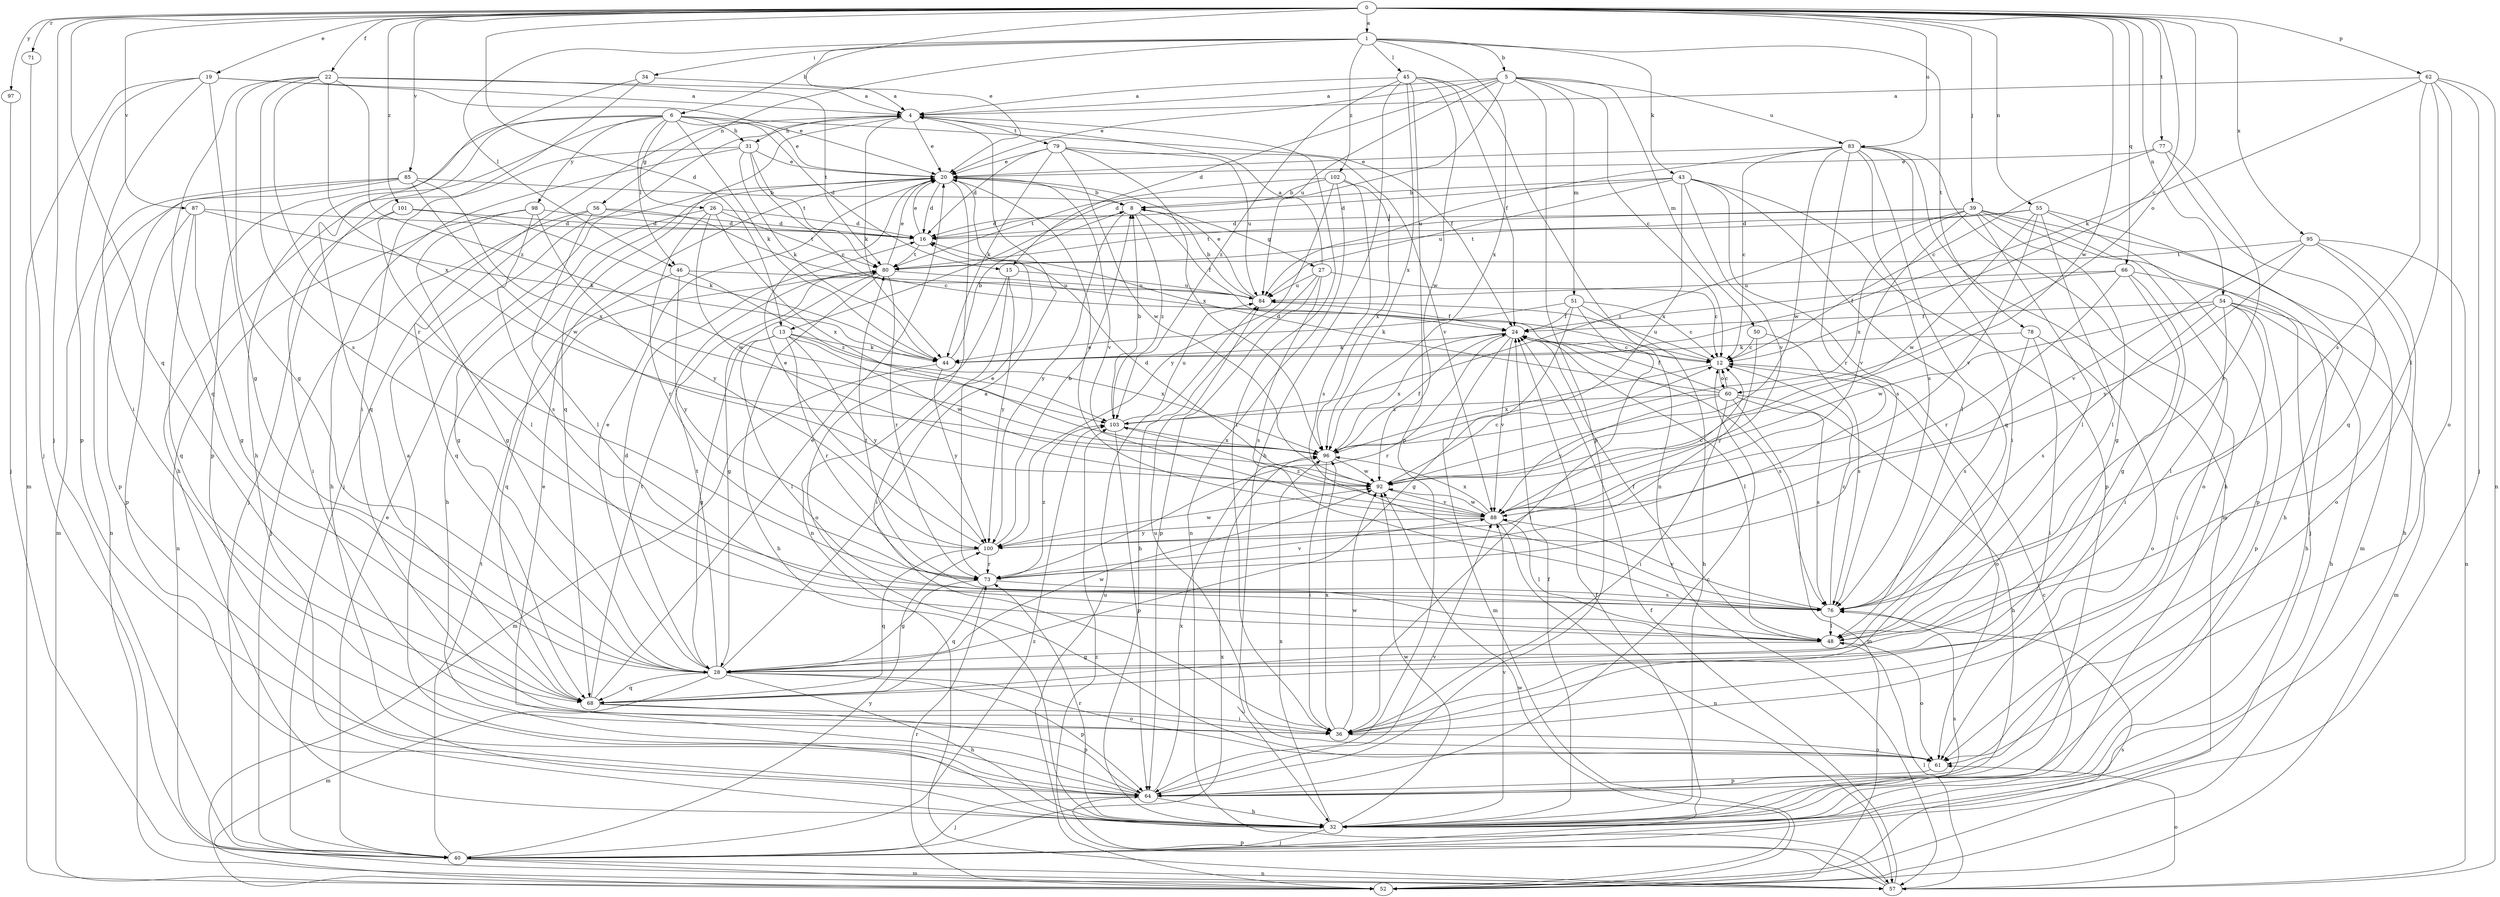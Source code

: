 strict digraph  {
0;
1;
4;
5;
6;
8;
12;
13;
15;
16;
19;
20;
22;
24;
26;
27;
28;
31;
32;
34;
36;
39;
40;
43;
44;
45;
46;
48;
50;
51;
52;
54;
55;
56;
57;
60;
61;
62;
64;
66;
68;
71;
73;
76;
77;
78;
79;
80;
83;
84;
85;
87;
88;
92;
95;
96;
97;
98;
100;
101;
102;
103;
0 -> 1  [label=a];
0 -> 12  [label=c];
0 -> 13  [label=d];
0 -> 19  [label=e];
0 -> 20  [label=e];
0 -> 22  [label=f];
0 -> 39  [label=j];
0 -> 40  [label=j];
0 -> 54  [label=n];
0 -> 55  [label=n];
0 -> 60  [label=o];
0 -> 62  [label=p];
0 -> 66  [label=q];
0 -> 68  [label=q];
0 -> 71  [label=r];
0 -> 77  [label=t];
0 -> 83  [label=u];
0 -> 85  [label=v];
0 -> 87  [label=v];
0 -> 92  [label=w];
0 -> 95  [label=x];
0 -> 97  [label=y];
0 -> 101  [label=z];
1 -> 5  [label=b];
1 -> 6  [label=b];
1 -> 34  [label=i];
1 -> 43  [label=k];
1 -> 45  [label=l];
1 -> 46  [label=l];
1 -> 56  [label=n];
1 -> 78  [label=t];
1 -> 96  [label=x];
1 -> 102  [label=z];
4 -> 20  [label=e];
4 -> 31  [label=h];
4 -> 36  [label=i];
4 -> 40  [label=j];
4 -> 44  [label=k];
4 -> 68  [label=q];
4 -> 79  [label=t];
5 -> 4  [label=a];
5 -> 12  [label=c];
5 -> 13  [label=d];
5 -> 15  [label=d];
5 -> 20  [label=e];
5 -> 50  [label=m];
5 -> 51  [label=m];
5 -> 64  [label=p];
5 -> 83  [label=u];
5 -> 84  [label=u];
6 -> 15  [label=d];
6 -> 20  [label=e];
6 -> 24  [label=f];
6 -> 26  [label=g];
6 -> 31  [label=h];
6 -> 32  [label=h];
6 -> 44  [label=k];
6 -> 46  [label=l];
6 -> 64  [label=p];
6 -> 68  [label=q];
6 -> 98  [label=y];
8 -> 16  [label=d];
8 -> 24  [label=f];
8 -> 27  [label=g];
8 -> 100  [label=y];
8 -> 103  [label=z];
12 -> 60  [label=o];
12 -> 61  [label=o];
12 -> 84  [label=u];
12 -> 96  [label=x];
13 -> 28  [label=g];
13 -> 44  [label=k];
13 -> 48  [label=l];
13 -> 73  [label=r];
13 -> 92  [label=w];
13 -> 96  [label=x];
13 -> 100  [label=y];
15 -> 36  [label=i];
15 -> 61  [label=o];
15 -> 84  [label=u];
15 -> 100  [label=y];
16 -> 20  [label=e];
16 -> 80  [label=t];
19 -> 4  [label=a];
19 -> 20  [label=e];
19 -> 28  [label=g];
19 -> 36  [label=i];
19 -> 52  [label=m];
19 -> 64  [label=p];
20 -> 8  [label=b];
20 -> 16  [label=d];
20 -> 32  [label=h];
20 -> 57  [label=n];
20 -> 88  [label=v];
22 -> 4  [label=a];
22 -> 28  [label=g];
22 -> 68  [label=q];
22 -> 73  [label=r];
22 -> 76  [label=s];
22 -> 80  [label=t];
22 -> 96  [label=x];
22 -> 103  [label=z];
24 -> 12  [label=c];
24 -> 44  [label=k];
24 -> 48  [label=l];
24 -> 52  [label=m];
24 -> 73  [label=r];
24 -> 76  [label=s];
24 -> 88  [label=v];
24 -> 96  [label=x];
26 -> 16  [label=d];
26 -> 28  [label=g];
26 -> 73  [label=r];
26 -> 80  [label=t];
26 -> 92  [label=w];
26 -> 96  [label=x];
27 -> 4  [label=a];
27 -> 12  [label=c];
27 -> 32  [label=h];
27 -> 64  [label=p];
27 -> 76  [label=s];
27 -> 84  [label=u];
28 -> 4  [label=a];
28 -> 16  [label=d];
28 -> 20  [label=e];
28 -> 32  [label=h];
28 -> 52  [label=m];
28 -> 61  [label=o];
28 -> 64  [label=p];
28 -> 68  [label=q];
28 -> 80  [label=t];
28 -> 92  [label=w];
31 -> 12  [label=c];
31 -> 20  [label=e];
31 -> 32  [label=h];
31 -> 40  [label=j];
31 -> 44  [label=k];
31 -> 80  [label=t];
32 -> 12  [label=c];
32 -> 24  [label=f];
32 -> 40  [label=j];
32 -> 73  [label=r];
32 -> 76  [label=s];
32 -> 88  [label=v];
32 -> 92  [label=w];
32 -> 96  [label=x];
34 -> 4  [label=a];
34 -> 32  [label=h];
34 -> 36  [label=i];
36 -> 61  [label=o];
36 -> 92  [label=w];
36 -> 96  [label=x];
39 -> 16  [label=d];
39 -> 28  [label=g];
39 -> 40  [label=j];
39 -> 48  [label=l];
39 -> 52  [label=m];
39 -> 61  [label=o];
39 -> 80  [label=t];
39 -> 88  [label=v];
39 -> 96  [label=x];
39 -> 103  [label=z];
40 -> 20  [label=e];
40 -> 24  [label=f];
40 -> 52  [label=m];
40 -> 57  [label=n];
40 -> 80  [label=t];
40 -> 96  [label=x];
40 -> 100  [label=y];
40 -> 103  [label=z];
43 -> 8  [label=b];
43 -> 16  [label=d];
43 -> 48  [label=l];
43 -> 64  [label=p];
43 -> 76  [label=s];
43 -> 84  [label=u];
43 -> 88  [label=v];
43 -> 96  [label=x];
44 -> 8  [label=b];
44 -> 52  [label=m];
44 -> 100  [label=y];
45 -> 4  [label=a];
45 -> 24  [label=f];
45 -> 32  [label=h];
45 -> 57  [label=n];
45 -> 64  [label=p];
45 -> 92  [label=w];
45 -> 96  [label=x];
45 -> 103  [label=z];
46 -> 68  [label=q];
46 -> 84  [label=u];
46 -> 100  [label=y];
46 -> 103  [label=z];
48 -> 24  [label=f];
48 -> 28  [label=g];
48 -> 61  [label=o];
50 -> 12  [label=c];
50 -> 76  [label=s];
50 -> 100  [label=y];
51 -> 12  [label=c];
51 -> 24  [label=f];
51 -> 28  [label=g];
51 -> 32  [label=h];
51 -> 36  [label=i];
51 -> 44  [label=k];
52 -> 73  [label=r];
52 -> 76  [label=s];
52 -> 84  [label=u];
52 -> 92  [label=w];
54 -> 24  [label=f];
54 -> 32  [label=h];
54 -> 36  [label=i];
54 -> 48  [label=l];
54 -> 52  [label=m];
54 -> 64  [label=p];
54 -> 76  [label=s];
54 -> 92  [label=w];
55 -> 16  [label=d];
55 -> 32  [label=h];
55 -> 48  [label=l];
55 -> 64  [label=p];
55 -> 80  [label=t];
55 -> 88  [label=v];
55 -> 92  [label=w];
56 -> 12  [label=c];
56 -> 16  [label=d];
56 -> 40  [label=j];
56 -> 48  [label=l];
56 -> 68  [label=q];
57 -> 24  [label=f];
57 -> 48  [label=l];
57 -> 61  [label=o];
57 -> 64  [label=p];
57 -> 103  [label=z];
60 -> 12  [label=c];
60 -> 16  [label=d];
60 -> 24  [label=f];
60 -> 32  [label=h];
60 -> 36  [label=i];
60 -> 52  [label=m];
60 -> 76  [label=s];
60 -> 88  [label=v];
60 -> 103  [label=z];
61 -> 64  [label=p];
61 -> 84  [label=u];
62 -> 4  [label=a];
62 -> 40  [label=j];
62 -> 44  [label=k];
62 -> 48  [label=l];
62 -> 57  [label=n];
62 -> 61  [label=o];
62 -> 76  [label=s];
64 -> 4  [label=a];
64 -> 12  [label=c];
64 -> 20  [label=e];
64 -> 32  [label=h];
64 -> 40  [label=j];
64 -> 88  [label=v];
64 -> 96  [label=x];
66 -> 24  [label=f];
66 -> 28  [label=g];
66 -> 32  [label=h];
66 -> 36  [label=i];
66 -> 73  [label=r];
66 -> 84  [label=u];
68 -> 20  [label=e];
68 -> 36  [label=i];
68 -> 64  [label=p];
68 -> 80  [label=t];
71 -> 40  [label=j];
73 -> 20  [label=e];
73 -> 28  [label=g];
73 -> 68  [label=q];
73 -> 76  [label=s];
73 -> 88  [label=v];
73 -> 103  [label=z];
76 -> 12  [label=c];
76 -> 48  [label=l];
76 -> 80  [label=t];
76 -> 88  [label=v];
77 -> 12  [label=c];
77 -> 20  [label=e];
77 -> 68  [label=q];
77 -> 76  [label=s];
78 -> 36  [label=i];
78 -> 44  [label=k];
78 -> 61  [label=o];
78 -> 76  [label=s];
79 -> 16  [label=d];
79 -> 20  [label=e];
79 -> 44  [label=k];
79 -> 84  [label=u];
79 -> 88  [label=v];
79 -> 92  [label=w];
79 -> 96  [label=x];
80 -> 20  [label=e];
80 -> 28  [label=g];
80 -> 32  [label=h];
80 -> 73  [label=r];
80 -> 84  [label=u];
83 -> 12  [label=c];
83 -> 20  [label=e];
83 -> 32  [label=h];
83 -> 36  [label=i];
83 -> 52  [label=m];
83 -> 68  [label=q];
83 -> 73  [label=r];
83 -> 76  [label=s];
83 -> 84  [label=u];
83 -> 92  [label=w];
84 -> 8  [label=b];
84 -> 20  [label=e];
84 -> 24  [label=f];
85 -> 8  [label=b];
85 -> 52  [label=m];
85 -> 57  [label=n];
85 -> 64  [label=p];
85 -> 92  [label=w];
85 -> 96  [label=x];
87 -> 16  [label=d];
87 -> 28  [label=g];
87 -> 44  [label=k];
87 -> 64  [label=p];
87 -> 68  [label=q];
88 -> 12  [label=c];
88 -> 20  [label=e];
88 -> 48  [label=l];
88 -> 57  [label=n];
88 -> 92  [label=w];
88 -> 96  [label=x];
88 -> 100  [label=y];
88 -> 103  [label=z];
92 -> 12  [label=c];
92 -> 16  [label=d];
92 -> 88  [label=v];
95 -> 32  [label=h];
95 -> 57  [label=n];
95 -> 61  [label=o];
95 -> 80  [label=t];
95 -> 88  [label=v];
95 -> 100  [label=y];
96 -> 24  [label=f];
96 -> 36  [label=i];
96 -> 92  [label=w];
97 -> 40  [label=j];
98 -> 16  [label=d];
98 -> 28  [label=g];
98 -> 57  [label=n];
98 -> 76  [label=s];
98 -> 100  [label=y];
100 -> 8  [label=b];
100 -> 20  [label=e];
100 -> 68  [label=q];
100 -> 73  [label=r];
100 -> 92  [label=w];
101 -> 16  [label=d];
101 -> 36  [label=i];
101 -> 44  [label=k];
101 -> 48  [label=l];
102 -> 8  [label=b];
102 -> 57  [label=n];
102 -> 76  [label=s];
102 -> 80  [label=t];
102 -> 96  [label=x];
102 -> 100  [label=y];
103 -> 8  [label=b];
103 -> 64  [label=p];
103 -> 84  [label=u];
103 -> 96  [label=x];
}
